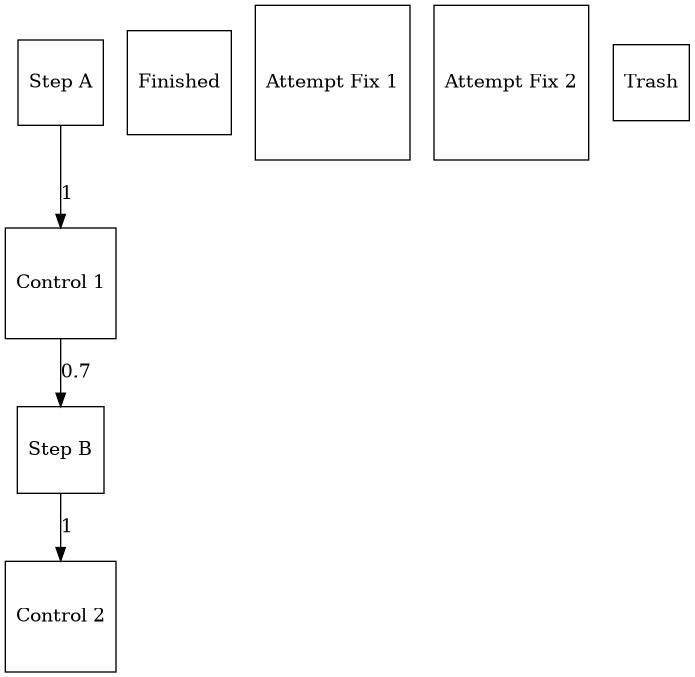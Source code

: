 @startuml
digraph G {
    node [shape=square];

    A [label="Step A"];
    B [label="Step B"];

    C1 [label="Control 1"];
    C2 [label="Control 2"];

    F [label="Finished"];

    AT1 [label="Attempt Fix 1"];
    AT2 [label="Attempt Fix 2"];

    T [label="Trash"];

    A -> C1 [label="1"];
    B -> C2 [label="1"];

    C1 -> B [label="0.7"];



}
@enduml